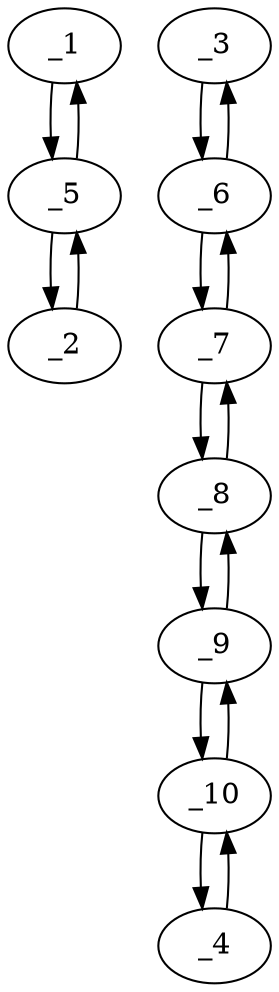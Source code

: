 digraph f1321_06 {
	_1	 [x="67.000000",
		y="35.000000"];
	_5	 [x="56.000000",
		y="51.000000"];
	_1 -> _5	 [angle="2.173084",
		orient="0.824042"];
	_2	 [x="30.000000",
		y="54.000000"];
	_2 -> _5	 [angle="-0.114877",
		orient="-0.114624"];
	_3	 [x="120.000000",
		y="55.000000"];
	_6	 [x="133.000000",
		y="64.000000"];
	_3 -> _6	 [angle="0.605545",
		orient="0.569210"];
	_4	 [x="225.000000",
		y="79.000000"];
	_10	 [x="212.000000",
		y="71.000000"];
	_4 -> _10	 [angle="-2.589938",
		orient="-0.524097"];
	_5 -> _1	 [angle="-0.968509",
		orient="-0.824042"];
	_5 -> _2	 [angle="3.026716",
		orient="0.114624"];
	_6 -> _3	 [angle="-2.536048",
		orient="-0.569210"];
	_7	 [x="151.000000",
		y="67.000000"];
	_6 -> _7	 [angle="0.165149",
		orient="0.164399"];
	_7 -> _6	 [angle="-2.976444",
		orient="-0.164399"];
	_8	 [x="170.000000",
		y="70.000000"];
	_7 -> _8	 [angle="0.156602",
		orient="0.155963"];
	_8 -> _7	 [angle="-2.984991",
		orient="-0.155963"];
	_9	 [x="190.000000",
		y="71.000000"];
	_8 -> _9	 [angle="0.049958",
		orient="0.049938"];
	_9 -> _8	 [angle="-3.091634",
		orient="-0.049938"];
	_9 -> _10	 [angle="0.000000",
		orient="0.000000"];
	_10 -> _4	 [angle="0.551655",
		orient="0.524097"];
	_10 -> _9	 [angle="3.141593",
		orient="0.000000"];
}
